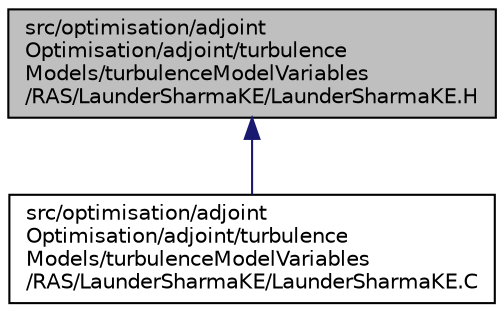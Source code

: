 digraph "src/optimisation/adjointOptimisation/adjoint/turbulenceModels/turbulenceModelVariables/RAS/LaunderSharmaKE/LaunderSharmaKE.H"
{
  bgcolor="transparent";
  edge [fontname="Helvetica",fontsize="10",labelfontname="Helvetica",labelfontsize="10"];
  node [fontname="Helvetica",fontsize="10",shape=record];
  Node1 [label="src/optimisation/adjoint\lOptimisation/adjoint/turbulence\lModels/turbulenceModelVariables\l/RAS/LaunderSharmaKE/LaunderSharmaKE.H",height=0.2,width=0.4,color="black", fillcolor="grey75", style="filled" fontcolor="black"];
  Node1 -> Node2 [dir="back",color="midnightblue",fontsize="10",style="solid",fontname="Helvetica"];
  Node2 [label="src/optimisation/adjoint\lOptimisation/adjoint/turbulence\lModels/turbulenceModelVariables\l/RAS/LaunderSharmaKE/LaunderSharmaKE.C",height=0.2,width=0.4,color="black",URL="$optimisation_2adjointOptimisation_2adjoint_2turbulenceModels_2turbulenceModelVariables_2RAS_2Lau1dca7567976afdebb5524e39c9ca575f.html"];
}
